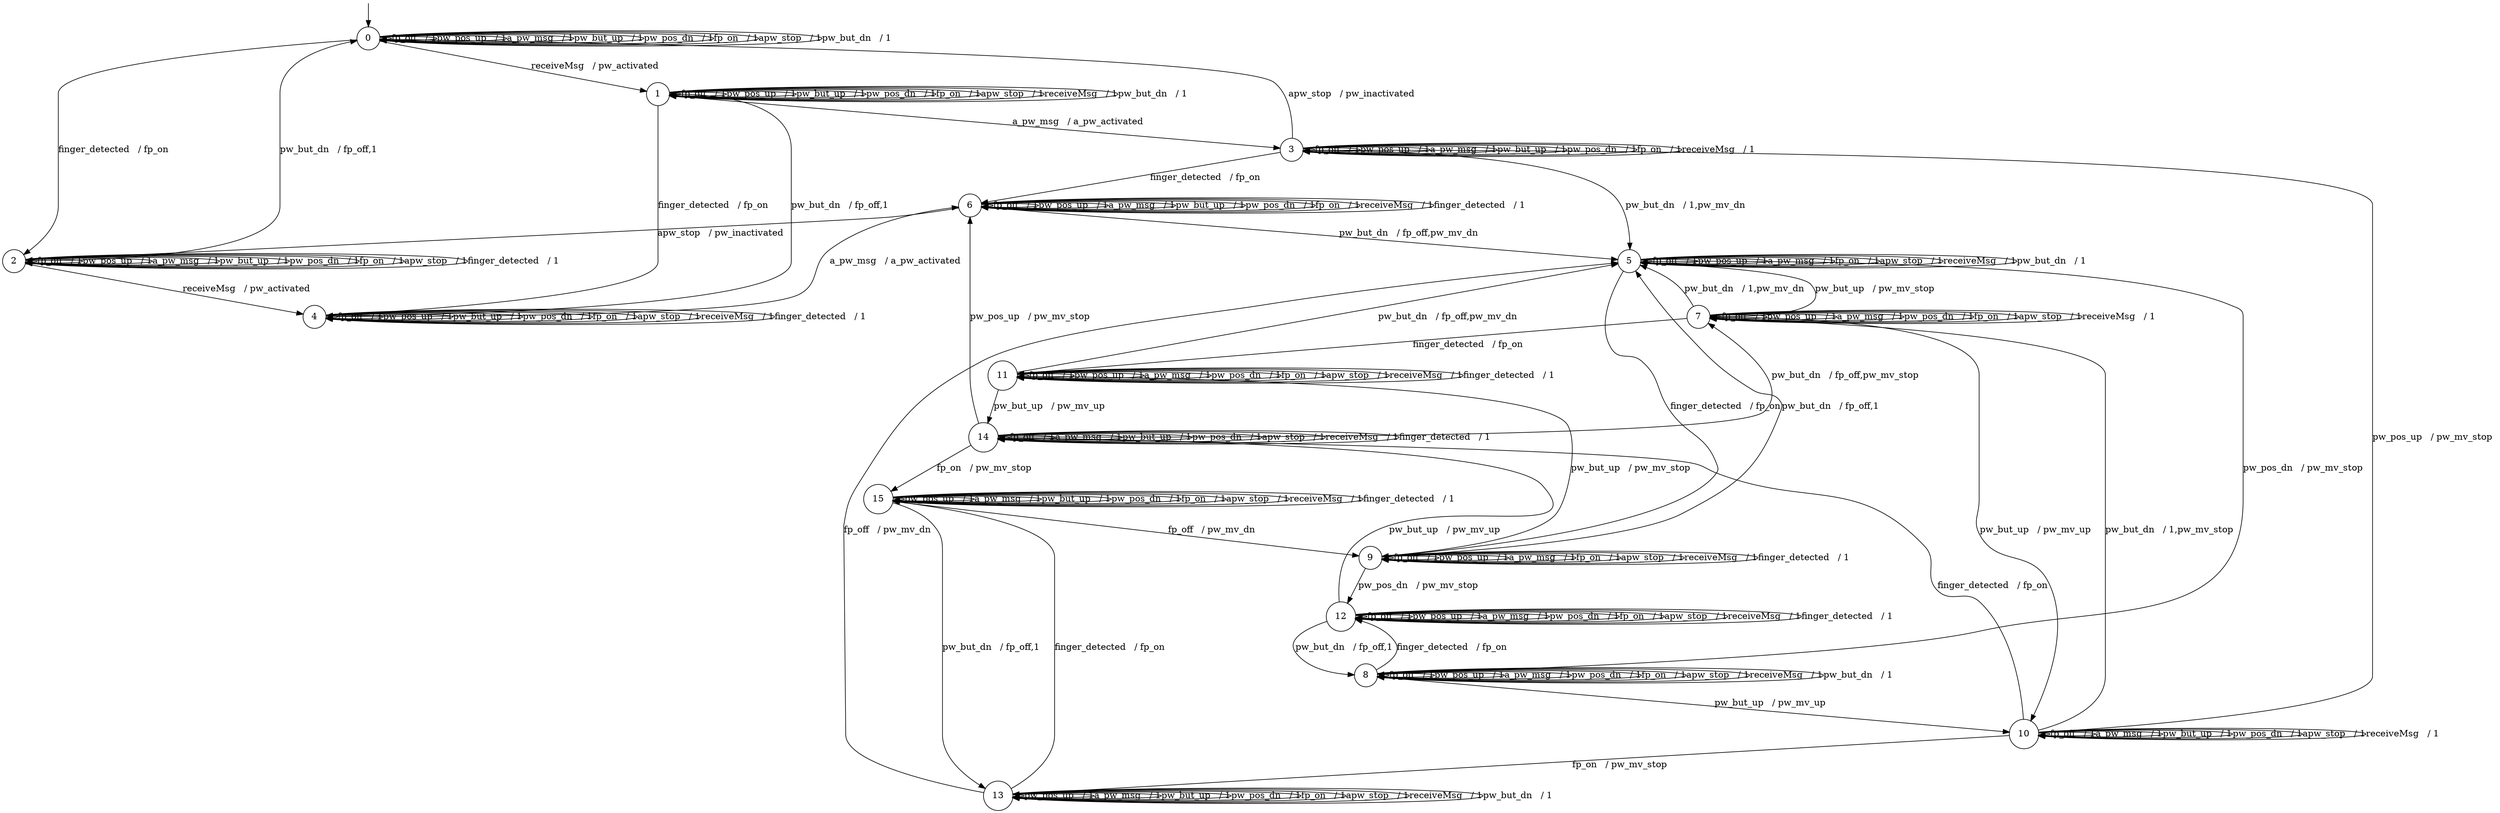 digraph g {

	s0 [shape="circle" label="0"];
	s1 [shape="circle" label="1"];
	s2 [shape="circle" label="2"];
	s3 [shape="circle" label="3"];
	s4 [shape="circle" label="4"];
	s5 [shape="circle" label="5"];
	s6 [shape="circle" label="6"];
	s7 [shape="circle" label="7"];
	s8 [shape="circle" label="8"];
	s9 [shape="circle" label="9"];
	s10 [shape="circle" label="10"];
	s11 [shape="circle" label="11"];
	s12 [shape="circle" label="12"];
	s13 [shape="circle" label="13"];
	s14 [shape="circle" label="14"];
	s15 [shape="circle" label="15"];
	s0 -> s0 [label="fp_off   / 1"];
	s0 -> s0 [label="pw_pos_up   / 1"];
	s0 -> s0 [label="a_pw_msg   / 1"];
	s0 -> s0 [label="pw_but_up   / 1"];
	s0 -> s0 [label="pw_pos_dn   / 1"];
	s0 -> s0 [label="fp_on   / 1"];
	s0 -> s0 [label="apw_stop   / 1"];
	s0 -> s1 [label="receiveMsg   / pw_activated"];
	s0 -> s0 [label="pw_but_dn   / 1"];
	s0 -> s2 [label="finger_detected   / fp_on"];
	s1 -> s1 [label="fp_off   / 1"];
	s1 -> s1 [label="pw_pos_up   / 1"];
	s1 -> s3 [label="a_pw_msg   / a_pw_activated"];
	s1 -> s1 [label="pw_but_up   / 1"];
	s1 -> s1 [label="pw_pos_dn   / 1"];
	s1 -> s1 [label="fp_on   / 1"];
	s1 -> s1 [label="apw_stop   / 1"];
	s1 -> s1 [label="receiveMsg   / 1"];
	s1 -> s1 [label="pw_but_dn   / 1"];
	s1 -> s4 [label="finger_detected   / fp_on"];
	s2 -> s2 [label="fp_off   / 1"];
	s2 -> s2 [label="pw_pos_up   / 1"];
	s2 -> s2 [label="a_pw_msg   / 1"];
	s2 -> s2 [label="pw_but_up   / 1"];
	s2 -> s2 [label="pw_pos_dn   / 1"];
	s2 -> s2 [label="fp_on   / 1"];
	s2 -> s2 [label="apw_stop   / 1"];
	s2 -> s4 [label="receiveMsg   / pw_activated"];
	s2 -> s0 [label="pw_but_dn   / fp_off,1"];
	s2 -> s2 [label="finger_detected   / 1"];
	s3 -> s3 [label="fp_off   / 1"];
	s3 -> s3 [label="pw_pos_up   / 1"];
	s3 -> s3 [label="a_pw_msg   / 1"];
	s3 -> s3 [label="pw_but_up   / 1"];
	s3 -> s3 [label="pw_pos_dn   / 1"];
	s3 -> s3 [label="fp_on   / 1"];
	s3 -> s0 [label="apw_stop   / pw_inactivated"];
	s3 -> s3 [label="receiveMsg   / 1"];
	s3 -> s5 [label="pw_but_dn   / 1,pw_mv_dn"];
	s3 -> s6 [label="finger_detected   / fp_on"];
	s4 -> s4 [label="fp_off   / 1"];
	s4 -> s4 [label="pw_pos_up   / 1"];
	s4 -> s6 [label="a_pw_msg   / a_pw_activated"];
	s4 -> s4 [label="pw_but_up   / 1"];
	s4 -> s4 [label="pw_pos_dn   / 1"];
	s4 -> s4 [label="fp_on   / 1"];
	s4 -> s4 [label="apw_stop   / 1"];
	s4 -> s4 [label="receiveMsg   / 1"];
	s4 -> s1 [label="pw_but_dn   / fp_off,1"];
	s4 -> s4 [label="finger_detected   / 1"];
	s5 -> s5 [label="fp_off   / 1"];
	s5 -> s5 [label="pw_pos_up   / 1"];
	s5 -> s5 [label="a_pw_msg   / 1"];
	s5 -> s7 [label="pw_but_up   / pw_mv_stop"];
	s5 -> s8 [label="pw_pos_dn   / pw_mv_stop"];
	s5 -> s5 [label="fp_on   / 1"];
	s5 -> s5 [label="apw_stop   / 1"];
	s5 -> s5 [label="receiveMsg   / 1"];
	s5 -> s5 [label="pw_but_dn   / 1"];
	s5 -> s9 [label="finger_detected   / fp_on"];
	s6 -> s6 [label="fp_off   / 1"];
	s6 -> s6 [label="pw_pos_up   / 1"];
	s6 -> s6 [label="a_pw_msg   / 1"];
	s6 -> s6 [label="pw_but_up   / 1"];
	s6 -> s6 [label="pw_pos_dn   / 1"];
	s6 -> s6 [label="fp_on   / 1"];
	s6 -> s2 [label="apw_stop   / pw_inactivated"];
	s6 -> s6 [label="receiveMsg   / 1"];
	s6 -> s5 [label="pw_but_dn   / fp_off,pw_mv_dn"];
	s6 -> s6 [label="finger_detected   / 1"];
	s7 -> s7 [label="fp_off   / 1"];
	s7 -> s7 [label="pw_pos_up   / 1"];
	s7 -> s7 [label="a_pw_msg   / 1"];
	s7 -> s10 [label="pw_but_up   / pw_mv_up"];
	s7 -> s7 [label="pw_pos_dn   / 1"];
	s7 -> s7 [label="fp_on   / 1"];
	s7 -> s7 [label="apw_stop   / 1"];
	s7 -> s7 [label="receiveMsg   / 1"];
	s7 -> s5 [label="pw_but_dn   / 1,pw_mv_dn"];
	s7 -> s11 [label="finger_detected   / fp_on"];
	s8 -> s8 [label="fp_off   / 1"];
	s8 -> s8 [label="pw_pos_up   / 1"];
	s8 -> s8 [label="a_pw_msg   / 1"];
	s8 -> s10 [label="pw_but_up   / pw_mv_up"];
	s8 -> s8 [label="pw_pos_dn   / 1"];
	s8 -> s8 [label="fp_on   / 1"];
	s8 -> s8 [label="apw_stop   / 1"];
	s8 -> s8 [label="receiveMsg   / 1"];
	s8 -> s8 [label="pw_but_dn   / 1"];
	s8 -> s12 [label="finger_detected   / fp_on"];
	s9 -> s9 [label="fp_off   / 1"];
	s9 -> s9 [label="pw_pos_up   / 1"];
	s9 -> s9 [label="a_pw_msg   / 1"];
	s9 -> s11 [label="pw_but_up   / pw_mv_stop"];
	s9 -> s12 [label="pw_pos_dn   / pw_mv_stop"];
	s9 -> s9 [label="fp_on   / 1"];
	s9 -> s9 [label="apw_stop   / 1"];
	s9 -> s9 [label="receiveMsg   / 1"];
	s9 -> s5 [label="pw_but_dn   / fp_off,1"];
	s9 -> s9 [label="finger_detected   / 1"];
	s10 -> s10 [label="fp_off   / 1"];
	s10 -> s3 [label="pw_pos_up   / pw_mv_stop"];
	s10 -> s10 [label="a_pw_msg   / 1"];
	s10 -> s10 [label="pw_but_up   / 1"];
	s10 -> s10 [label="pw_pos_dn   / 1"];
	s10 -> s13 [label="fp_on   / pw_mv_stop"];
	s10 -> s10 [label="apw_stop   / 1"];
	s10 -> s10 [label="receiveMsg   / 1"];
	s10 -> s7 [label="pw_but_dn   / 1,pw_mv_stop"];
	s10 -> s14 [label="finger_detected   / fp_on"];
	s11 -> s11 [label="fp_off   / 1"];
	s11 -> s11 [label="pw_pos_up   / 1"];
	s11 -> s11 [label="a_pw_msg   / 1"];
	s11 -> s14 [label="pw_but_up   / pw_mv_up"];
	s11 -> s11 [label="pw_pos_dn   / 1"];
	s11 -> s11 [label="fp_on   / 1"];
	s11 -> s11 [label="apw_stop   / 1"];
	s11 -> s11 [label="receiveMsg   / 1"];
	s11 -> s5 [label="pw_but_dn   / fp_off,pw_mv_dn"];
	s11 -> s11 [label="finger_detected   / 1"];
	s12 -> s12 [label="fp_off   / 1"];
	s12 -> s12 [label="pw_pos_up   / 1"];
	s12 -> s12 [label="a_pw_msg   / 1"];
	s12 -> s14 [label="pw_but_up   / pw_mv_up"];
	s12 -> s12 [label="pw_pos_dn   / 1"];
	s12 -> s12 [label="fp_on   / 1"];
	s12 -> s12 [label="apw_stop   / 1"];
	s12 -> s12 [label="receiveMsg   / 1"];
	s12 -> s8 [label="pw_but_dn   / fp_off,1"];
	s12 -> s12 [label="finger_detected   / 1"];
	s13 -> s5 [label="fp_off   / pw_mv_dn"];
	s13 -> s13 [label="pw_pos_up   / 1"];
	s13 -> s13 [label="a_pw_msg   / 1"];
	s13 -> s13 [label="pw_but_up   / 1"];
	s13 -> s13 [label="pw_pos_dn   / 1"];
	s13 -> s13 [label="fp_on   / 1"];
	s13 -> s13 [label="apw_stop   / 1"];
	s13 -> s13 [label="receiveMsg   / 1"];
	s13 -> s13 [label="pw_but_dn   / 1"];
	s13 -> s15 [label="finger_detected   / fp_on"];
	s14 -> s14 [label="fp_off   / 1"];
	s14 -> s6 [label="pw_pos_up   / pw_mv_stop"];
	s14 -> s14 [label="a_pw_msg   / 1"];
	s14 -> s14 [label="pw_but_up   / 1"];
	s14 -> s14 [label="pw_pos_dn   / 1"];
	s14 -> s15 [label="fp_on   / pw_mv_stop"];
	s14 -> s14 [label="apw_stop   / 1"];
	s14 -> s14 [label="receiveMsg   / 1"];
	s14 -> s7 [label="pw_but_dn   / fp_off,pw_mv_stop"];
	s14 -> s14 [label="finger_detected   / 1"];
	s15 -> s9 [label="fp_off   / pw_mv_dn"];
	s15 -> s15 [label="pw_pos_up   / 1"];
	s15 -> s15 [label="a_pw_msg   / 1"];
	s15 -> s15 [label="pw_but_up   / 1"];
	s15 -> s15 [label="pw_pos_dn   / 1"];
	s15 -> s15 [label="fp_on   / 1"];
	s15 -> s15 [label="apw_stop   / 1"];
	s15 -> s15 [label="receiveMsg   / 1"];
	s15 -> s13 [label="pw_but_dn   / fp_off,1"];
	s15 -> s15 [label="finger_detected   / 1"];

__start0 [label="" shape="none" width="0" height="0"];
__start0 -> s0;

}
